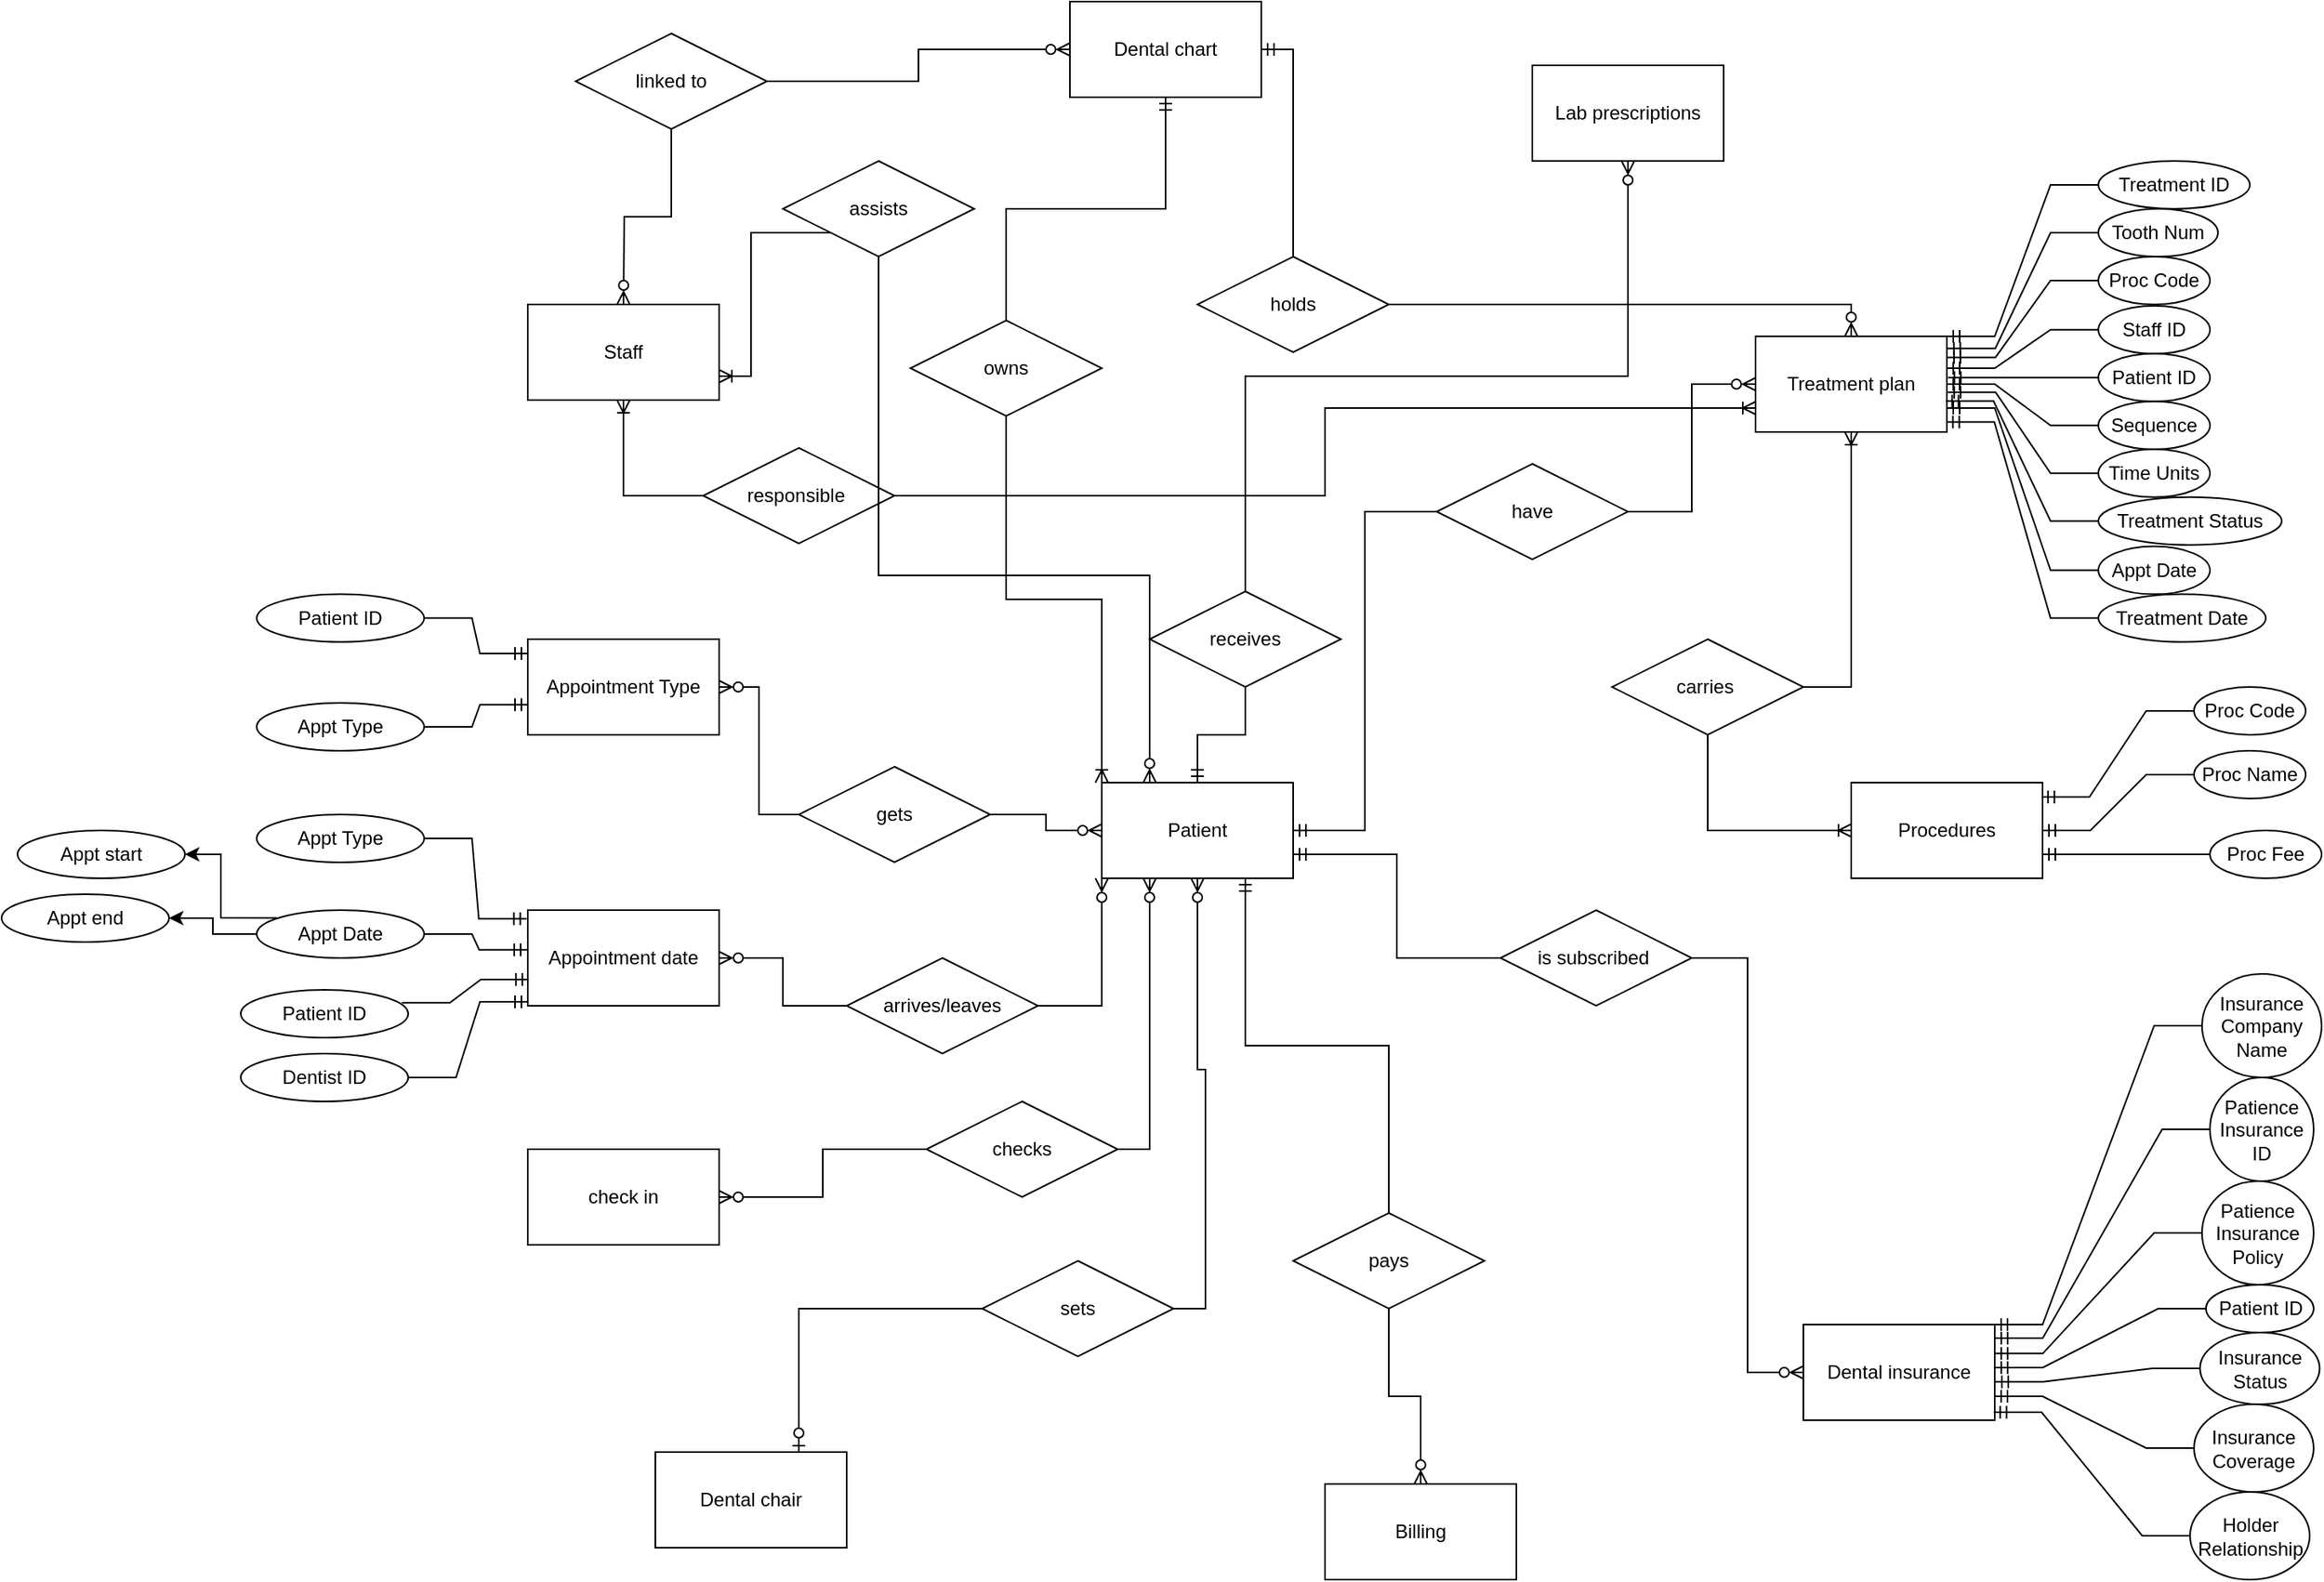 <mxfile version="20.8.11" type="github">
  <diagram id="R2lEEEUBdFMjLlhIrx00" name="Page-1">
    <mxGraphModel dx="3835" dy="1630" grid="1" gridSize="10" guides="1" tooltips="1" connect="1" arrows="1" fold="1" page="1" pageScale="1" pageWidth="850" pageHeight="1100" math="0" shadow="0" extFonts="Permanent Marker^https://fonts.googleapis.com/css?family=Permanent+Marker">
      <root>
        <mxCell id="0" />
        <mxCell id="1" parent="0" />
        <mxCell id="ercUy1B-82u4gP8u4czx-1" value="Staff" style="rounded=0;whiteSpace=wrap;html=1;" vertex="1" parent="1">
          <mxGeometry x="160" y="490" width="120" height="60" as="geometry" />
        </mxCell>
        <mxCell id="ercUy1B-82u4gP8u4czx-2" value="Procedures" style="rounded=0;whiteSpace=wrap;html=1;" vertex="1" parent="1">
          <mxGeometry x="990" y="790" width="120" height="60" as="geometry" />
        </mxCell>
        <mxCell id="ercUy1B-82u4gP8u4czx-3" value="check in" style="rounded=0;whiteSpace=wrap;html=1;" vertex="1" parent="1">
          <mxGeometry x="160" y="1020" width="120" height="60" as="geometry" />
        </mxCell>
        <mxCell id="ercUy1B-82u4gP8u4czx-4" value="Treatment plan" style="rounded=0;whiteSpace=wrap;html=1;" vertex="1" parent="1">
          <mxGeometry x="930" y="510" width="120" height="60" as="geometry" />
        </mxCell>
        <mxCell id="ercUy1B-82u4gP8u4czx-5" value="Patient" style="rounded=0;whiteSpace=wrap;html=1;" vertex="1" parent="1">
          <mxGeometry x="520" y="790" width="120" height="60" as="geometry" />
        </mxCell>
        <mxCell id="ercUy1B-82u4gP8u4czx-6" value="Billing" style="rounded=0;whiteSpace=wrap;html=1;" vertex="1" parent="1">
          <mxGeometry x="660" y="1230" width="120" height="60" as="geometry" />
        </mxCell>
        <mxCell id="ercUy1B-82u4gP8u4czx-7" value="Appointment date" style="rounded=0;whiteSpace=wrap;html=1;" vertex="1" parent="1">
          <mxGeometry x="160" y="870" width="120" height="60" as="geometry" />
        </mxCell>
        <mxCell id="ercUy1B-82u4gP8u4czx-8" value="Lab prescriptions" style="rounded=0;whiteSpace=wrap;html=1;" vertex="1" parent="1">
          <mxGeometry x="790" y="340" width="120" height="60" as="geometry" />
        </mxCell>
        <mxCell id="ercUy1B-82u4gP8u4czx-9" value="Appointment Type" style="rounded=0;whiteSpace=wrap;html=1;" vertex="1" parent="1">
          <mxGeometry x="160" y="700" width="120" height="60" as="geometry" />
        </mxCell>
        <mxCell id="ercUy1B-82u4gP8u4czx-10" value="Dental chair" style="rounded=0;whiteSpace=wrap;html=1;" vertex="1" parent="1">
          <mxGeometry x="240" y="1210" width="120" height="60" as="geometry" />
        </mxCell>
        <mxCell id="ercUy1B-82u4gP8u4czx-11" style="edgeStyle=orthogonalEdgeStyle;rounded=0;orthogonalLoop=1;jettySize=auto;html=1;exitX=0.5;exitY=1;exitDx=0;exitDy=0;entryX=0.5;entryY=1;entryDx=0;entryDy=0;endArrow=ERzeroToMany;endFill=0;" edge="1" parent="1" source="ercUy1B-82u4gP8u4czx-12" target="ercUy1B-82u4gP8u4czx-12">
          <mxGeometry relative="1" as="geometry" />
        </mxCell>
        <mxCell id="ercUy1B-82u4gP8u4czx-12" value="Dental chart" style="rounded=0;whiteSpace=wrap;html=1;" vertex="1" parent="1">
          <mxGeometry x="500" y="300" width="120" height="60" as="geometry" />
        </mxCell>
        <mxCell id="ercUy1B-82u4gP8u4czx-13" value="Dental insurance" style="rounded=0;whiteSpace=wrap;html=1;" vertex="1" parent="1">
          <mxGeometry x="960" y="1130" width="120" height="60" as="geometry" />
        </mxCell>
        <mxCell id="ercUy1B-82u4gP8u4czx-15" style="edgeStyle=orthogonalEdgeStyle;rounded=0;orthogonalLoop=1;jettySize=auto;html=1;exitX=1;exitY=0.5;exitDx=0;exitDy=0;entryX=0;entryY=0.5;entryDx=0;entryDy=0;endArrow=ERzeroToMany;endFill=0;" edge="1" parent="1" source="ercUy1B-82u4gP8u4czx-17" target="ercUy1B-82u4gP8u4czx-4">
          <mxGeometry relative="1" as="geometry">
            <mxPoint x="860" y="600" as="sourcePoint" />
          </mxGeometry>
        </mxCell>
        <mxCell id="ercUy1B-82u4gP8u4czx-16" style="edgeStyle=orthogonalEdgeStyle;rounded=0;orthogonalLoop=1;jettySize=auto;html=1;exitX=0;exitY=0.5;exitDx=0;exitDy=0;entryX=1;entryY=0.5;entryDx=0;entryDy=0;endArrow=ERmandOne;endFill=0;" edge="1" parent="1" source="ercUy1B-82u4gP8u4czx-17" target="ercUy1B-82u4gP8u4czx-5">
          <mxGeometry relative="1" as="geometry">
            <mxPoint x="740" y="600" as="sourcePoint" />
          </mxGeometry>
        </mxCell>
        <mxCell id="ercUy1B-82u4gP8u4czx-17" value="have" style="shape=rhombus;perimeter=rhombusPerimeter;whiteSpace=wrap;html=1;align=center;" vertex="1" parent="1">
          <mxGeometry x="730" y="590" width="120" height="60" as="geometry" />
        </mxCell>
        <mxCell id="ercUy1B-82u4gP8u4czx-18" style="edgeStyle=orthogonalEdgeStyle;rounded=0;orthogonalLoop=1;jettySize=auto;html=1;exitX=0.5;exitY=1;exitDx=0;exitDy=0;entryX=0;entryY=0.5;entryDx=0;entryDy=0;endArrow=ERoneToMany;endFill=0;" edge="1" parent="1" source="ercUy1B-82u4gP8u4czx-20" target="ercUy1B-82u4gP8u4czx-2">
          <mxGeometry relative="1" as="geometry" />
        </mxCell>
        <mxCell id="ercUy1B-82u4gP8u4czx-19" style="edgeStyle=orthogonalEdgeStyle;rounded=0;orthogonalLoop=1;jettySize=auto;html=1;exitX=1;exitY=0.5;exitDx=0;exitDy=0;entryX=0.5;entryY=1;entryDx=0;entryDy=0;endArrow=ERoneToMany;endFill=0;strokeWidth=1;" edge="1" parent="1" source="ercUy1B-82u4gP8u4czx-20" target="ercUy1B-82u4gP8u4czx-4">
          <mxGeometry relative="1" as="geometry" />
        </mxCell>
        <mxCell id="ercUy1B-82u4gP8u4czx-20" value="carries&amp;nbsp;" style="shape=rhombus;perimeter=rhombusPerimeter;whiteSpace=wrap;html=1;align=center;" vertex="1" parent="1">
          <mxGeometry x="840" y="700" width="120" height="60" as="geometry" />
        </mxCell>
        <mxCell id="ercUy1B-82u4gP8u4czx-21" style="edgeStyle=orthogonalEdgeStyle;rounded=0;orthogonalLoop=1;jettySize=auto;html=1;exitX=0.5;exitY=0;exitDx=0;exitDy=0;entryX=0.5;entryY=1;entryDx=0;entryDy=0;endArrow=ERzeroToMany;endFill=0;" edge="1" parent="1" source="ercUy1B-82u4gP8u4czx-23" target="ercUy1B-82u4gP8u4czx-8">
          <mxGeometry relative="1" as="geometry" />
        </mxCell>
        <mxCell id="ercUy1B-82u4gP8u4czx-22" style="edgeStyle=orthogonalEdgeStyle;rounded=0;orthogonalLoop=1;jettySize=auto;html=1;exitX=0.5;exitY=1;exitDx=0;exitDy=0;entryX=0.5;entryY=0;entryDx=0;entryDy=0;endArrow=ERmandOne;endFill=0;" edge="1" parent="1" source="ercUy1B-82u4gP8u4czx-23" target="ercUy1B-82u4gP8u4czx-5">
          <mxGeometry relative="1" as="geometry" />
        </mxCell>
        <mxCell id="ercUy1B-82u4gP8u4czx-23" value="receives" style="shape=rhombus;perimeter=rhombusPerimeter;whiteSpace=wrap;html=1;align=center;" vertex="1" parent="1">
          <mxGeometry x="550" y="670" width="120" height="60" as="geometry" />
        </mxCell>
        <mxCell id="ercUy1B-82u4gP8u4czx-24" style="edgeStyle=orthogonalEdgeStyle;rounded=0;orthogonalLoop=1;jettySize=auto;html=1;exitX=1;exitY=0.5;exitDx=0;exitDy=0;endArrow=ERzeroToMany;endFill=0;entryX=0;entryY=1;entryDx=0;entryDy=0;" edge="1" parent="1" source="ercUy1B-82u4gP8u4czx-26" target="ercUy1B-82u4gP8u4czx-5">
          <mxGeometry relative="1" as="geometry">
            <mxPoint x="520" y="870" as="targetPoint" />
            <Array as="points">
              <mxPoint x="520" y="930" />
            </Array>
          </mxGeometry>
        </mxCell>
        <mxCell id="ercUy1B-82u4gP8u4czx-25" style="edgeStyle=orthogonalEdgeStyle;rounded=0;orthogonalLoop=1;jettySize=auto;html=1;exitX=0;exitY=0.5;exitDx=0;exitDy=0;entryX=1;entryY=0.5;entryDx=0;entryDy=0;endArrow=ERzeroToMany;endFill=0;" edge="1" parent="1" source="ercUy1B-82u4gP8u4czx-26" target="ercUy1B-82u4gP8u4czx-7">
          <mxGeometry relative="1" as="geometry" />
        </mxCell>
        <mxCell id="ercUy1B-82u4gP8u4czx-26" value="arrives/leaves" style="shape=rhombus;perimeter=rhombusPerimeter;whiteSpace=wrap;html=1;align=center;" vertex="1" parent="1">
          <mxGeometry x="360" y="900" width="120" height="60" as="geometry" />
        </mxCell>
        <mxCell id="ercUy1B-82u4gP8u4czx-27" style="edgeStyle=orthogonalEdgeStyle;rounded=0;orthogonalLoop=1;jettySize=auto;html=1;exitX=1;exitY=0.5;exitDx=0;exitDy=0;entryX=0;entryY=0.5;entryDx=0;entryDy=0;endArrow=ERzeroToMany;endFill=0;" edge="1" parent="1" source="ercUy1B-82u4gP8u4czx-29" target="ercUy1B-82u4gP8u4czx-5">
          <mxGeometry relative="1" as="geometry" />
        </mxCell>
        <mxCell id="ercUy1B-82u4gP8u4czx-28" style="edgeStyle=orthogonalEdgeStyle;rounded=0;orthogonalLoop=1;jettySize=auto;html=1;exitX=0;exitY=0.5;exitDx=0;exitDy=0;entryX=1;entryY=0.5;entryDx=0;entryDy=0;endArrow=ERzeroToMany;endFill=0;" edge="1" parent="1" source="ercUy1B-82u4gP8u4czx-29" target="ercUy1B-82u4gP8u4czx-9">
          <mxGeometry relative="1" as="geometry" />
        </mxCell>
        <mxCell id="ercUy1B-82u4gP8u4czx-29" value="gets" style="shape=rhombus;perimeter=rhombusPerimeter;whiteSpace=wrap;html=1;align=center;" vertex="1" parent="1">
          <mxGeometry x="330" y="780" width="120" height="60" as="geometry" />
        </mxCell>
        <mxCell id="ercUy1B-82u4gP8u4czx-30" style="edgeStyle=orthogonalEdgeStyle;rounded=0;orthogonalLoop=1;jettySize=auto;html=1;exitX=0;exitY=0.5;exitDx=0;exitDy=0;entryX=0.5;entryY=1;entryDx=0;entryDy=0;endArrow=ERoneToMany;endFill=0;" edge="1" parent="1" source="ercUy1B-82u4gP8u4czx-32" target="ercUy1B-82u4gP8u4czx-1">
          <mxGeometry relative="1" as="geometry" />
        </mxCell>
        <mxCell id="ercUy1B-82u4gP8u4czx-31" style="edgeStyle=orthogonalEdgeStyle;rounded=0;orthogonalLoop=1;jettySize=auto;html=1;exitX=1;exitY=0.5;exitDx=0;exitDy=0;entryX=0;entryY=0.75;entryDx=0;entryDy=0;endArrow=ERoneToMany;endFill=0;" edge="1" parent="1" source="ercUy1B-82u4gP8u4czx-32" target="ercUy1B-82u4gP8u4czx-4">
          <mxGeometry relative="1" as="geometry" />
        </mxCell>
        <mxCell id="ercUy1B-82u4gP8u4czx-32" value="responsible&amp;nbsp;" style="shape=rhombus;perimeter=rhombusPerimeter;whiteSpace=wrap;html=1;align=center;" vertex="1" parent="1">
          <mxGeometry x="270" y="580" width="120" height="60" as="geometry" />
        </mxCell>
        <mxCell id="ercUy1B-82u4gP8u4czx-33" style="edgeStyle=orthogonalEdgeStyle;rounded=0;orthogonalLoop=1;jettySize=auto;html=1;exitX=1;exitY=0.5;exitDx=0;exitDy=0;entryX=0;entryY=0.5;entryDx=0;entryDy=0;endArrow=ERzeroToMany;endFill=0;" edge="1" parent="1" source="ercUy1B-82u4gP8u4czx-35" target="ercUy1B-82u4gP8u4czx-12">
          <mxGeometry relative="1" as="geometry" />
        </mxCell>
        <mxCell id="ercUy1B-82u4gP8u4czx-34" style="edgeStyle=orthogonalEdgeStyle;rounded=0;orthogonalLoop=1;jettySize=auto;html=1;exitX=0.5;exitY=1;exitDx=0;exitDy=0;endArrow=ERzeroToMany;endFill=0;" edge="1" parent="1" source="ercUy1B-82u4gP8u4czx-35">
          <mxGeometry relative="1" as="geometry">
            <mxPoint x="220" y="490" as="targetPoint" />
          </mxGeometry>
        </mxCell>
        <mxCell id="ercUy1B-82u4gP8u4czx-35" value="linked to" style="shape=rhombus;perimeter=rhombusPerimeter;whiteSpace=wrap;html=1;align=center;" vertex="1" parent="1">
          <mxGeometry x="190" y="320" width="120" height="60" as="geometry" />
        </mxCell>
        <mxCell id="ercUy1B-82u4gP8u4czx-36" style="edgeStyle=orthogonalEdgeStyle;rounded=0;orthogonalLoop=1;jettySize=auto;html=1;exitX=0.5;exitY=1;exitDx=0;exitDy=0;entryX=0;entryY=0;entryDx=0;entryDy=0;endArrow=ERoneToMany;endFill=0;" edge="1" parent="1" source="ercUy1B-82u4gP8u4czx-38" target="ercUy1B-82u4gP8u4czx-5">
          <mxGeometry relative="1" as="geometry" />
        </mxCell>
        <mxCell id="ercUy1B-82u4gP8u4czx-37" style="edgeStyle=orthogonalEdgeStyle;rounded=0;orthogonalLoop=1;jettySize=auto;html=1;exitX=0.5;exitY=0;exitDx=0;exitDy=0;endArrow=ERmandOne;endFill=0;" edge="1" parent="1" source="ercUy1B-82u4gP8u4czx-38" target="ercUy1B-82u4gP8u4czx-12">
          <mxGeometry relative="1" as="geometry">
            <mxPoint x="460" y="430" as="targetPoint" />
          </mxGeometry>
        </mxCell>
        <mxCell id="ercUy1B-82u4gP8u4czx-38" value="owns" style="shape=rhombus;perimeter=rhombusPerimeter;whiteSpace=wrap;html=1;align=center;" vertex="1" parent="1">
          <mxGeometry x="400" y="500" width="120" height="60" as="geometry" />
        </mxCell>
        <mxCell id="ercUy1B-82u4gP8u4czx-39" style="edgeStyle=orthogonalEdgeStyle;rounded=0;orthogonalLoop=1;jettySize=auto;html=1;exitX=0.5;exitY=0;exitDx=0;exitDy=0;entryX=1;entryY=0.5;entryDx=0;entryDy=0;endArrow=ERmandOne;endFill=0;" edge="1" parent="1" source="ercUy1B-82u4gP8u4czx-41" target="ercUy1B-82u4gP8u4czx-12">
          <mxGeometry relative="1" as="geometry" />
        </mxCell>
        <mxCell id="ercUy1B-82u4gP8u4czx-40" style="edgeStyle=orthogonalEdgeStyle;rounded=0;orthogonalLoop=1;jettySize=auto;html=1;exitX=1;exitY=0.5;exitDx=0;exitDy=0;entryX=0.5;entryY=0;entryDx=0;entryDy=0;endArrow=ERzeroToMany;endFill=0;" edge="1" parent="1" source="ercUy1B-82u4gP8u4czx-41" target="ercUy1B-82u4gP8u4czx-4">
          <mxGeometry relative="1" as="geometry" />
        </mxCell>
        <mxCell id="ercUy1B-82u4gP8u4czx-41" value="holds" style="shape=rhombus;perimeter=rhombusPerimeter;whiteSpace=wrap;html=1;align=center;" vertex="1" parent="1">
          <mxGeometry x="580" y="460" width="120" height="60" as="geometry" />
        </mxCell>
        <mxCell id="ercUy1B-82u4gP8u4czx-42" style="edgeStyle=orthogonalEdgeStyle;rounded=0;orthogonalLoop=1;jettySize=auto;html=1;exitX=0;exitY=0.5;exitDx=0;exitDy=0;entryX=1;entryY=0.75;entryDx=0;entryDy=0;endArrow=ERmandOne;endFill=0;" edge="1" parent="1" source="ercUy1B-82u4gP8u4czx-44" target="ercUy1B-82u4gP8u4czx-5">
          <mxGeometry relative="1" as="geometry" />
        </mxCell>
        <mxCell id="ercUy1B-82u4gP8u4czx-43" style="edgeStyle=orthogonalEdgeStyle;rounded=0;orthogonalLoop=1;jettySize=auto;html=1;exitX=1;exitY=0.5;exitDx=0;exitDy=0;entryX=0;entryY=0.5;entryDx=0;entryDy=0;endArrow=ERzeroToMany;endFill=0;" edge="1" parent="1" source="ercUy1B-82u4gP8u4czx-44" target="ercUy1B-82u4gP8u4czx-13">
          <mxGeometry relative="1" as="geometry" />
        </mxCell>
        <mxCell id="ercUy1B-82u4gP8u4czx-44" value="is subscribed&amp;nbsp;" style="shape=rhombus;perimeter=rhombusPerimeter;whiteSpace=wrap;html=1;align=center;" vertex="1" parent="1">
          <mxGeometry x="770" y="870" width="120" height="60" as="geometry" />
        </mxCell>
        <mxCell id="ercUy1B-82u4gP8u4czx-45" style="edgeStyle=orthogonalEdgeStyle;rounded=0;orthogonalLoop=1;jettySize=auto;html=1;exitX=0;exitY=1;exitDx=0;exitDy=0;entryX=1;entryY=0.75;entryDx=0;entryDy=0;endArrow=ERoneToMany;endFill=0;" edge="1" parent="1" source="ercUy1B-82u4gP8u4czx-47" target="ercUy1B-82u4gP8u4czx-1">
          <mxGeometry relative="1" as="geometry" />
        </mxCell>
        <mxCell id="ercUy1B-82u4gP8u4czx-46" style="edgeStyle=orthogonalEdgeStyle;rounded=0;orthogonalLoop=1;jettySize=auto;html=1;exitX=0.5;exitY=1;exitDx=0;exitDy=0;entryX=0.25;entryY=0;entryDx=0;entryDy=0;endArrow=ERzeroToMany;endFill=0;" edge="1" parent="1" source="ercUy1B-82u4gP8u4czx-47" target="ercUy1B-82u4gP8u4czx-5">
          <mxGeometry relative="1" as="geometry">
            <Array as="points">
              <mxPoint x="380" y="660" />
              <mxPoint x="550" y="660" />
            </Array>
          </mxGeometry>
        </mxCell>
        <mxCell id="ercUy1B-82u4gP8u4czx-47" value="assists" style="shape=rhombus;perimeter=rhombusPerimeter;whiteSpace=wrap;html=1;align=center;" vertex="1" parent="1">
          <mxGeometry x="320" y="400" width="120" height="60" as="geometry" />
        </mxCell>
        <mxCell id="ercUy1B-82u4gP8u4czx-48" style="edgeStyle=orthogonalEdgeStyle;rounded=0;orthogonalLoop=1;jettySize=auto;html=1;exitX=1;exitY=0.5;exitDx=0;exitDy=0;entryX=0.25;entryY=1;entryDx=0;entryDy=0;endArrow=ERzeroToMany;endFill=0;" edge="1" parent="1" source="ercUy1B-82u4gP8u4czx-50" target="ercUy1B-82u4gP8u4czx-5">
          <mxGeometry relative="1" as="geometry" />
        </mxCell>
        <mxCell id="ercUy1B-82u4gP8u4czx-49" style="edgeStyle=orthogonalEdgeStyle;rounded=0;orthogonalLoop=1;jettySize=auto;html=1;exitX=0;exitY=0.5;exitDx=0;exitDy=0;entryX=1;entryY=0.5;entryDx=0;entryDy=0;endArrow=ERzeroToMany;endFill=0;" edge="1" parent="1" source="ercUy1B-82u4gP8u4czx-50" target="ercUy1B-82u4gP8u4czx-3">
          <mxGeometry relative="1" as="geometry" />
        </mxCell>
        <mxCell id="ercUy1B-82u4gP8u4czx-50" value="checks" style="shape=rhombus;perimeter=rhombusPerimeter;whiteSpace=wrap;html=1;align=center;" vertex="1" parent="1">
          <mxGeometry x="410" y="990" width="120" height="60" as="geometry" />
        </mxCell>
        <mxCell id="ercUy1B-82u4gP8u4czx-51" style="edgeStyle=orthogonalEdgeStyle;rounded=0;orthogonalLoop=1;jettySize=auto;html=1;exitX=1;exitY=0.5;exitDx=0;exitDy=0;endArrow=ERzeroToMany;endFill=0;" edge="1" parent="1" source="ercUy1B-82u4gP8u4czx-53" target="ercUy1B-82u4gP8u4czx-5">
          <mxGeometry relative="1" as="geometry" />
        </mxCell>
        <mxCell id="ercUy1B-82u4gP8u4czx-52" style="edgeStyle=orthogonalEdgeStyle;rounded=0;orthogonalLoop=1;jettySize=auto;html=1;exitX=0;exitY=0.5;exitDx=0;exitDy=0;entryX=0.75;entryY=0;entryDx=0;entryDy=0;endArrow=ERzeroToOne;endFill=0;" edge="1" parent="1" source="ercUy1B-82u4gP8u4czx-53" target="ercUy1B-82u4gP8u4czx-10">
          <mxGeometry relative="1" as="geometry" />
        </mxCell>
        <mxCell id="ercUy1B-82u4gP8u4czx-53" value="sets" style="shape=rhombus;perimeter=rhombusPerimeter;whiteSpace=wrap;html=1;align=center;" vertex="1" parent="1">
          <mxGeometry x="445" y="1090" width="120" height="60" as="geometry" />
        </mxCell>
        <mxCell id="ercUy1B-82u4gP8u4czx-54" style="edgeStyle=orthogonalEdgeStyle;rounded=0;orthogonalLoop=1;jettySize=auto;html=1;exitX=0.5;exitY=1;exitDx=0;exitDy=0;entryX=0.5;entryY=0;entryDx=0;entryDy=0;endArrow=ERzeroToMany;endFill=0;" edge="1" parent="1" source="ercUy1B-82u4gP8u4czx-56" target="ercUy1B-82u4gP8u4czx-6">
          <mxGeometry relative="1" as="geometry" />
        </mxCell>
        <mxCell id="ercUy1B-82u4gP8u4czx-55" style="edgeStyle=orthogonalEdgeStyle;rounded=0;orthogonalLoop=1;jettySize=auto;html=1;exitX=0.5;exitY=0;exitDx=0;exitDy=0;entryX=0.75;entryY=1;entryDx=0;entryDy=0;endArrow=ERmandOne;endFill=0;" edge="1" parent="1" source="ercUy1B-82u4gP8u4czx-56" target="ercUy1B-82u4gP8u4czx-5">
          <mxGeometry relative="1" as="geometry" />
        </mxCell>
        <mxCell id="ercUy1B-82u4gP8u4czx-56" value="pays" style="shape=rhombus;perimeter=rhombusPerimeter;whiteSpace=wrap;html=1;align=center;" vertex="1" parent="1">
          <mxGeometry x="640" y="1060" width="120" height="60" as="geometry" />
        </mxCell>
        <mxCell id="ercUy1B-82u4gP8u4czx-60" value="Proc Code" style="ellipse;whiteSpace=wrap;html=1;" vertex="1" parent="1">
          <mxGeometry x="1205" y="730" width="70" height="30" as="geometry" />
        </mxCell>
        <mxCell id="ercUy1B-82u4gP8u4czx-67" value="Proc Name" style="ellipse;whiteSpace=wrap;html=1;" vertex="1" parent="1">
          <mxGeometry x="1205" y="770" width="70" height="30" as="geometry" />
        </mxCell>
        <mxCell id="ercUy1B-82u4gP8u4czx-69" value="Proc Fee" style="ellipse;whiteSpace=wrap;html=1;" vertex="1" parent="1">
          <mxGeometry x="1215" y="820" width="70" height="30" as="geometry" />
        </mxCell>
        <mxCell id="ercUy1B-82u4gP8u4czx-71" value="Treatment ID" style="ellipse;whiteSpace=wrap;html=1;" vertex="1" parent="1">
          <mxGeometry x="1145" y="400" width="95" height="30" as="geometry" />
        </mxCell>
        <mxCell id="ercUy1B-82u4gP8u4czx-87" value="" style="edgeStyle=entityRelationEdgeStyle;fontSize=12;html=1;endArrow=ERmandOne;rounded=0;entryX=1;entryY=0;entryDx=0;entryDy=0;exitX=0;exitY=0.5;exitDx=0;exitDy=0;" edge="1" parent="1" source="ercUy1B-82u4gP8u4czx-71" target="ercUy1B-82u4gP8u4czx-4">
          <mxGeometry width="100" height="100" relative="1" as="geometry">
            <mxPoint x="1120" y="480" as="sourcePoint" />
            <mxPoint x="1060" y="500" as="targetPoint" />
          </mxGeometry>
        </mxCell>
        <mxCell id="ercUy1B-82u4gP8u4czx-89" value="Tooth Num" style="ellipse;whiteSpace=wrap;html=1;" vertex="1" parent="1">
          <mxGeometry x="1145" y="430" width="75" height="30" as="geometry" />
        </mxCell>
        <mxCell id="ercUy1B-82u4gP8u4czx-90" value="" style="edgeStyle=entityRelationEdgeStyle;fontSize=12;html=1;endArrow=ERmandOne;rounded=0;exitX=0;exitY=0.5;exitDx=0;exitDy=0;entryX=1.003;entryY=0.127;entryDx=0;entryDy=0;entryPerimeter=0;" edge="1" parent="1" source="ercUy1B-82u4gP8u4czx-89" target="ercUy1B-82u4gP8u4czx-4">
          <mxGeometry width="100" height="100" relative="1" as="geometry">
            <mxPoint x="1130" y="490" as="sourcePoint" />
            <mxPoint x="1120" y="520" as="targetPoint" />
          </mxGeometry>
        </mxCell>
        <mxCell id="ercUy1B-82u4gP8u4czx-91" value="Proc Code" style="ellipse;whiteSpace=wrap;html=1;" vertex="1" parent="1">
          <mxGeometry x="1145" y="460" width="70" height="30" as="geometry" />
        </mxCell>
        <mxCell id="ercUy1B-82u4gP8u4czx-92" value="" style="edgeStyle=entityRelationEdgeStyle;fontSize=12;html=1;endArrow=ERmandOne;rounded=0;exitX=0;exitY=0.5;exitDx=0;exitDy=0;entryX=1.004;entryY=0.22;entryDx=0;entryDy=0;entryPerimeter=0;" edge="1" parent="1" source="ercUy1B-82u4gP8u4czx-91" target="ercUy1B-82u4gP8u4czx-4">
          <mxGeometry width="100" height="100" relative="1" as="geometry">
            <mxPoint x="1130" y="525" as="sourcePoint" />
            <mxPoint x="1050.36" y="552.62" as="targetPoint" />
          </mxGeometry>
        </mxCell>
        <mxCell id="ercUy1B-82u4gP8u4czx-93" value="Staff ID" style="ellipse;whiteSpace=wrap;html=1;" vertex="1" parent="1">
          <mxGeometry x="1145" y="490.9" width="70" height="30" as="geometry" />
        </mxCell>
        <mxCell id="ercUy1B-82u4gP8u4czx-94" value="" style="edgeStyle=entityRelationEdgeStyle;fontSize=12;html=1;endArrow=ERmandOne;rounded=0;exitX=0;exitY=0.5;exitDx=0;exitDy=0;entryX=1;entryY=0.333;entryDx=0;entryDy=0;entryPerimeter=0;" edge="1" parent="1" source="ercUy1B-82u4gP8u4czx-93" target="ercUy1B-82u4gP8u4czx-4">
          <mxGeometry width="100" height="100" relative="1" as="geometry">
            <mxPoint x="1130" y="555.9" as="sourcePoint" />
            <mxPoint x="1050.48" y="554.1" as="targetPoint" />
          </mxGeometry>
        </mxCell>
        <mxCell id="ercUy1B-82u4gP8u4czx-95" value="Patient ID" style="ellipse;whiteSpace=wrap;html=1;" vertex="1" parent="1">
          <mxGeometry x="1145" y="520.9" width="70" height="30" as="geometry" />
        </mxCell>
        <mxCell id="ercUy1B-82u4gP8u4czx-96" value="" style="edgeStyle=entityRelationEdgeStyle;fontSize=12;html=1;endArrow=ERmandOne;rounded=0;exitX=0;exitY=0.5;exitDx=0;exitDy=0;entryX=1.006;entryY=0.431;entryDx=0;entryDy=0;entryPerimeter=0;" edge="1" parent="1" source="ercUy1B-82u4gP8u4czx-95" target="ercUy1B-82u4gP8u4czx-4">
          <mxGeometry width="100" height="100" relative="1" as="geometry">
            <mxPoint x="1130" y="585.9" as="sourcePoint" />
            <mxPoint x="1050.0" y="559.98" as="targetPoint" />
          </mxGeometry>
        </mxCell>
        <mxCell id="ercUy1B-82u4gP8u4czx-97" value="Sequence" style="ellipse;whiteSpace=wrap;html=1;" vertex="1" parent="1">
          <mxGeometry x="1145" y="550.9" width="70" height="30" as="geometry" />
        </mxCell>
        <mxCell id="ercUy1B-82u4gP8u4czx-98" value="" style="edgeStyle=entityRelationEdgeStyle;fontSize=12;html=1;endArrow=ERmandOne;rounded=0;entryX=1;entryY=0.5;entryDx=0;entryDy=0;exitX=0;exitY=0.5;exitDx=0;exitDy=0;" edge="1" parent="1" source="ercUy1B-82u4gP8u4czx-97" target="ercUy1B-82u4gP8u4czx-4">
          <mxGeometry width="100" height="100" relative="1" as="geometry">
            <mxPoint x="1120" y="630.9" as="sourcePoint" />
            <mxPoint x="1050" y="660.9" as="targetPoint" />
          </mxGeometry>
        </mxCell>
        <mxCell id="ercUy1B-82u4gP8u4czx-99" value="Time Units" style="ellipse;whiteSpace=wrap;html=1;" vertex="1" parent="1">
          <mxGeometry x="1145" y="580.9" width="70" height="30" as="geometry" />
        </mxCell>
        <mxCell id="ercUy1B-82u4gP8u4czx-100" value="" style="edgeStyle=entityRelationEdgeStyle;fontSize=12;html=1;endArrow=ERmandOne;rounded=0;exitX=0;exitY=0.5;exitDx=0;exitDy=0;entryX=1.005;entryY=0.586;entryDx=0;entryDy=0;entryPerimeter=0;" edge="1" parent="1" source="ercUy1B-82u4gP8u4czx-99" target="ercUy1B-82u4gP8u4czx-4">
          <mxGeometry width="100" height="100" relative="1" as="geometry">
            <mxPoint x="1130" y="640.9" as="sourcePoint" />
            <mxPoint x="1060" y="570" as="targetPoint" />
          </mxGeometry>
        </mxCell>
        <mxCell id="ercUy1B-82u4gP8u4czx-101" value="Treatment Status" style="ellipse;whiteSpace=wrap;html=1;" vertex="1" parent="1">
          <mxGeometry x="1145" y="610.9" width="115" height="30" as="geometry" />
        </mxCell>
        <mxCell id="ercUy1B-82u4gP8u4czx-102" value="" style="edgeStyle=entityRelationEdgeStyle;fontSize=12;html=1;endArrow=ERmandOne;rounded=0;exitX=0;exitY=0.5;exitDx=0;exitDy=0;entryX=0.994;entryY=0.677;entryDx=0;entryDy=0;entryPerimeter=0;" edge="1" parent="1" source="ercUy1B-82u4gP8u4czx-101" target="ercUy1B-82u4gP8u4czx-4">
          <mxGeometry width="100" height="100" relative="1" as="geometry">
            <mxPoint x="1130" y="675.9" as="sourcePoint" />
            <mxPoint x="1050.48" y="674.1" as="targetPoint" />
          </mxGeometry>
        </mxCell>
        <mxCell id="ercUy1B-82u4gP8u4czx-103" value="Appt Date" style="ellipse;whiteSpace=wrap;html=1;" vertex="1" parent="1">
          <mxGeometry x="1145" y="641.8" width="70" height="30" as="geometry" />
        </mxCell>
        <mxCell id="ercUy1B-82u4gP8u4czx-104" value="" style="edgeStyle=entityRelationEdgeStyle;fontSize=12;html=1;endArrow=ERmandOne;rounded=0;exitX=0;exitY=0.5;exitDx=0;exitDy=0;entryX=1;entryY=0.75;entryDx=0;entryDy=0;" edge="1" parent="1" source="ercUy1B-82u4gP8u4czx-103" target="ercUy1B-82u4gP8u4czx-4">
          <mxGeometry width="100" height="100" relative="1" as="geometry">
            <mxPoint x="1130" y="706.8" as="sourcePoint" />
            <mxPoint x="1050" y="680.88" as="targetPoint" />
          </mxGeometry>
        </mxCell>
        <mxCell id="ercUy1B-82u4gP8u4czx-105" value="Treatment Date" style="ellipse;whiteSpace=wrap;html=1;" vertex="1" parent="1">
          <mxGeometry x="1145" y="671.8" width="105" height="30" as="geometry" />
        </mxCell>
        <mxCell id="ercUy1B-82u4gP8u4czx-106" value="" style="edgeStyle=entityRelationEdgeStyle;fontSize=12;html=1;endArrow=ERmandOne;rounded=0;exitX=0;exitY=0.5;exitDx=0;exitDy=0;entryX=0.998;entryY=0.896;entryDx=0;entryDy=0;entryPerimeter=0;" edge="1" parent="1" source="ercUy1B-82u4gP8u4czx-105" target="ercUy1B-82u4gP8u4czx-4">
          <mxGeometry width="100" height="100" relative="1" as="geometry">
            <mxPoint x="1130" y="736.8" as="sourcePoint" />
            <mxPoint x="1050.72" y="686.76" as="targetPoint" />
          </mxGeometry>
        </mxCell>
        <mxCell id="ercUy1B-82u4gP8u4czx-113" value="" style="edgeStyle=entityRelationEdgeStyle;fontSize=12;html=1;endArrow=ERmandOne;rounded=0;entryX=0.995;entryY=0.151;entryDx=0;entryDy=0;entryPerimeter=0;exitX=0;exitY=0.5;exitDx=0;exitDy=0;" edge="1" parent="1" source="ercUy1B-82u4gP8u4czx-60" target="ercUy1B-82u4gP8u4czx-2">
          <mxGeometry width="100" height="100" relative="1" as="geometry">
            <mxPoint x="1150" y="840" as="sourcePoint" />
            <mxPoint x="1250" y="740" as="targetPoint" />
          </mxGeometry>
        </mxCell>
        <mxCell id="ercUy1B-82u4gP8u4czx-114" value="" style="edgeStyle=entityRelationEdgeStyle;fontSize=12;html=1;endArrow=ERmandOne;rounded=0;exitX=0;exitY=0.5;exitDx=0;exitDy=0;entryX=1;entryY=0.5;entryDx=0;entryDy=0;" edge="1" parent="1" source="ercUy1B-82u4gP8u4czx-67" target="ercUy1B-82u4gP8u4czx-2">
          <mxGeometry width="100" height="100" relative="1" as="geometry">
            <mxPoint x="1220" y="760" as="sourcePoint" />
            <mxPoint x="1110" y="810" as="targetPoint" />
          </mxGeometry>
        </mxCell>
        <mxCell id="ercUy1B-82u4gP8u4czx-115" value="" style="edgeStyle=entityRelationEdgeStyle;fontSize=12;html=1;endArrow=ERmandOne;rounded=0;exitX=0;exitY=0.5;exitDx=0;exitDy=0;entryX=1;entryY=0.75;entryDx=0;entryDy=0;" edge="1" parent="1" source="ercUy1B-82u4gP8u4czx-69" target="ercUy1B-82u4gP8u4czx-2">
          <mxGeometry width="100" height="100" relative="1" as="geometry">
            <mxPoint x="1220" y="820" as="sourcePoint" />
            <mxPoint x="1125" y="855" as="targetPoint" />
          </mxGeometry>
        </mxCell>
        <mxCell id="ercUy1B-82u4gP8u4czx-116" value="Insurance Company Name" style="ellipse;whiteSpace=wrap;html=1;" vertex="1" parent="1">
          <mxGeometry x="1210" y="910" width="75" height="65" as="geometry" />
        </mxCell>
        <mxCell id="ercUy1B-82u4gP8u4czx-117" value="Patience Insurance ID" style="ellipse;whiteSpace=wrap;html=1;" vertex="1" parent="1">
          <mxGeometry x="1215" y="975" width="65" height="65" as="geometry" />
        </mxCell>
        <mxCell id="ercUy1B-82u4gP8u4czx-118" value="Patience Insurance Policy&lt;br&gt;" style="ellipse;whiteSpace=wrap;html=1;" vertex="1" parent="1">
          <mxGeometry x="1210" y="1040" width="70" height="65" as="geometry" />
        </mxCell>
        <mxCell id="ercUy1B-82u4gP8u4czx-119" value="Patient ID" style="ellipse;whiteSpace=wrap;html=1;" vertex="1" parent="1">
          <mxGeometry x="1212.5" y="1105" width="67.5" height="30" as="geometry" />
        </mxCell>
        <mxCell id="ercUy1B-82u4gP8u4czx-120" value="Insurance Status" style="ellipse;whiteSpace=wrap;html=1;" vertex="1" parent="1">
          <mxGeometry x="1208.75" y="1135" width="75" height="45" as="geometry" />
        </mxCell>
        <mxCell id="ercUy1B-82u4gP8u4czx-121" value="Insurance Coverage" style="ellipse;whiteSpace=wrap;html=1;" vertex="1" parent="1">
          <mxGeometry x="1205" y="1180" width="75" height="55" as="geometry" />
        </mxCell>
        <mxCell id="ercUy1B-82u4gP8u4czx-122" value="Holder Relationship" style="ellipse;whiteSpace=wrap;html=1;" vertex="1" parent="1">
          <mxGeometry x="1202.5" y="1235" width="75" height="55" as="geometry" />
        </mxCell>
        <mxCell id="ercUy1B-82u4gP8u4czx-123" value="" style="edgeStyle=entityRelationEdgeStyle;fontSize=12;html=1;endArrow=ERmandOne;rounded=0;exitX=0;exitY=0.5;exitDx=0;exitDy=0;entryX=1;entryY=0;entryDx=0;entryDy=0;" edge="1" parent="1" source="ercUy1B-82u4gP8u4czx-116" target="ercUy1B-82u4gP8u4czx-13">
          <mxGeometry width="100" height="100" relative="1" as="geometry">
            <mxPoint x="1050" y="1220" as="sourcePoint" />
            <mxPoint x="1079" y="1138" as="targetPoint" />
          </mxGeometry>
        </mxCell>
        <mxCell id="ercUy1B-82u4gP8u4czx-124" value="" style="edgeStyle=entityRelationEdgeStyle;fontSize=12;html=1;endArrow=ERmandOne;rounded=0;entryX=1.001;entryY=0.142;entryDx=0;entryDy=0;exitX=0;exitY=0.5;exitDx=0;exitDy=0;entryPerimeter=0;" edge="1" parent="1" source="ercUy1B-82u4gP8u4czx-117" target="ercUy1B-82u4gP8u4czx-13">
          <mxGeometry width="100" height="100" relative="1" as="geometry">
            <mxPoint x="1225" y="1050" as="sourcePoint" />
            <mxPoint x="1088.92" y="1147.62" as="targetPoint" />
          </mxGeometry>
        </mxCell>
        <mxCell id="ercUy1B-82u4gP8u4czx-125" value="" style="edgeStyle=entityRelationEdgeStyle;fontSize=12;html=1;endArrow=ERmandOne;rounded=0;exitX=0;exitY=0.5;exitDx=0;exitDy=0;entryX=1.001;entryY=0.303;entryDx=0;entryDy=0;entryPerimeter=0;" edge="1" parent="1" source="ercUy1B-82u4gP8u4czx-118" target="ercUy1B-82u4gP8u4czx-13">
          <mxGeometry width="100" height="100" relative="1" as="geometry">
            <mxPoint x="1225" y="1090" as="sourcePoint" />
            <mxPoint x="1080" y="1160" as="targetPoint" />
          </mxGeometry>
        </mxCell>
        <mxCell id="ercUy1B-82u4gP8u4czx-126" value="" style="edgeStyle=entityRelationEdgeStyle;fontSize=12;html=1;endArrow=ERmandOne;rounded=0;exitX=0;exitY=0.5;exitDx=0;exitDy=0;entryX=1.001;entryY=0.45;entryDx=0;entryDy=0;entryPerimeter=0;" edge="1" parent="1" source="ercUy1B-82u4gP8u4czx-119" target="ercUy1B-82u4gP8u4czx-13">
          <mxGeometry width="100" height="100" relative="1" as="geometry">
            <mxPoint x="1225" y="1130" as="sourcePoint" />
            <mxPoint x="1080" y="1170" as="targetPoint" />
          </mxGeometry>
        </mxCell>
        <mxCell id="ercUy1B-82u4gP8u4czx-127" value="" style="edgeStyle=entityRelationEdgeStyle;fontSize=12;html=1;endArrow=ERmandOne;rounded=0;entryX=1.004;entryY=0.598;entryDx=0;entryDy=0;exitX=0;exitY=0.5;exitDx=0;exitDy=0;entryPerimeter=0;" edge="1" parent="1" source="ercUy1B-82u4gP8u4czx-120" target="ercUy1B-82u4gP8u4czx-13">
          <mxGeometry width="100" height="100" relative="1" as="geometry">
            <mxPoint x="1225" y="1170" as="sourcePoint" />
            <mxPoint x="1091.56" y="1178.22" as="targetPoint" />
          </mxGeometry>
        </mxCell>
        <mxCell id="ercUy1B-82u4gP8u4czx-128" value="" style="edgeStyle=entityRelationEdgeStyle;fontSize=12;html=1;endArrow=ERmandOne;rounded=0;entryX=1;entryY=0.75;entryDx=0;entryDy=0;exitX=0;exitY=0.5;exitDx=0;exitDy=0;" edge="1" parent="1" source="ercUy1B-82u4gP8u4czx-121" target="ercUy1B-82u4gP8u4czx-13">
          <mxGeometry width="100" height="100" relative="1" as="geometry">
            <mxPoint x="1225.0" y="1210" as="sourcePoint" />
            <mxPoint x="1090.48" y="1175.88" as="targetPoint" />
          </mxGeometry>
        </mxCell>
        <mxCell id="ercUy1B-82u4gP8u4czx-129" value="" style="edgeStyle=entityRelationEdgeStyle;fontSize=12;html=1;endArrow=ERmandOne;rounded=0;entryX=0.995;entryY=0.917;entryDx=0;entryDy=0;exitX=0;exitY=0.5;exitDx=0;exitDy=0;entryPerimeter=0;" edge="1" parent="1" source="ercUy1B-82u4gP8u4czx-122" target="ercUy1B-82u4gP8u4czx-13">
          <mxGeometry width="100" height="100" relative="1" as="geometry">
            <mxPoint x="1225.0" y="1250" as="sourcePoint" />
            <mxPoint x="1090.0" y="1185" as="targetPoint" />
          </mxGeometry>
        </mxCell>
        <mxCell id="ercUy1B-82u4gP8u4czx-130" value="Appt Type" style="ellipse;whiteSpace=wrap;html=1;" vertex="1" parent="1">
          <mxGeometry x="-10" y="740" width="105" height="30" as="geometry" />
        </mxCell>
        <mxCell id="ercUy1B-82u4gP8u4czx-131" value="Patient ID" style="ellipse;whiteSpace=wrap;html=1;" vertex="1" parent="1">
          <mxGeometry x="-10" y="671.8" width="105" height="30" as="geometry" />
        </mxCell>
        <mxCell id="ercUy1B-82u4gP8u4czx-132" value="" style="edgeStyle=entityRelationEdgeStyle;fontSize=12;html=1;endArrow=ERmandOne;rounded=0;entryX=0;entryY=0.15;entryDx=0;entryDy=0;entryPerimeter=0;exitX=1;exitY=0.5;exitDx=0;exitDy=0;" edge="1" parent="1" source="ercUy1B-82u4gP8u4czx-131" target="ercUy1B-82u4gP8u4czx-9">
          <mxGeometry width="100" height="100" relative="1" as="geometry">
            <mxPoint x="50" y="830" as="sourcePoint" />
            <mxPoint x="150" y="730" as="targetPoint" />
          </mxGeometry>
        </mxCell>
        <mxCell id="ercUy1B-82u4gP8u4czx-134" value="" style="edgeStyle=entityRelationEdgeStyle;fontSize=12;html=1;endArrow=ERmandOne;rounded=0;entryX=0;entryY=0.15;entryDx=0;entryDy=0;entryPerimeter=0;exitX=1;exitY=0.5;exitDx=0;exitDy=0;" edge="1" parent="1" source="ercUy1B-82u4gP8u4czx-130">
          <mxGeometry width="100" height="100" relative="1" as="geometry">
            <mxPoint x="95" y="718.9" as="sourcePoint" />
            <mxPoint x="160" y="741.1" as="targetPoint" />
          </mxGeometry>
        </mxCell>
        <mxCell id="ercUy1B-82u4gP8u4czx-135" value="Appt Type" style="ellipse;whiteSpace=wrap;html=1;" vertex="1" parent="1">
          <mxGeometry x="-10" y="810" width="105" height="30" as="geometry" />
        </mxCell>
        <mxCell id="ercUy1B-82u4gP8u4czx-136" value="Appt start" style="ellipse;whiteSpace=wrap;html=1;" vertex="1" parent="1">
          <mxGeometry x="-160" y="820" width="105" height="30" as="geometry" />
        </mxCell>
        <mxCell id="ercUy1B-82u4gP8u4czx-137" value="Appt end" style="ellipse;whiteSpace=wrap;html=1;" vertex="1" parent="1">
          <mxGeometry x="-170" y="860" width="105" height="30" as="geometry" />
        </mxCell>
        <mxCell id="ercUy1B-82u4gP8u4czx-150" style="edgeStyle=orthogonalEdgeStyle;rounded=0;orthogonalLoop=1;jettySize=auto;html=1;entryX=1;entryY=0.5;entryDx=0;entryDy=0;exitX=0.12;exitY=0.161;exitDx=0;exitDy=0;exitPerimeter=0;" edge="1" parent="1" source="ercUy1B-82u4gP8u4czx-138" target="ercUy1B-82u4gP8u4czx-136">
          <mxGeometry relative="1" as="geometry">
            <mxPoint y="875" as="sourcePoint" />
          </mxGeometry>
        </mxCell>
        <mxCell id="ercUy1B-82u4gP8u4czx-151" style="edgeStyle=orthogonalEdgeStyle;rounded=0;orthogonalLoop=1;jettySize=auto;html=1;exitX=0;exitY=0.5;exitDx=0;exitDy=0;entryX=1;entryY=0.5;entryDx=0;entryDy=0;" edge="1" parent="1" source="ercUy1B-82u4gP8u4czx-138" target="ercUy1B-82u4gP8u4czx-137">
          <mxGeometry relative="1" as="geometry" />
        </mxCell>
        <mxCell id="ercUy1B-82u4gP8u4czx-138" value="Appt Date" style="ellipse;whiteSpace=wrap;html=1;" vertex="1" parent="1">
          <mxGeometry x="-10" y="870" width="105" height="30" as="geometry" />
        </mxCell>
        <mxCell id="ercUy1B-82u4gP8u4czx-144" value="Patient ID" style="ellipse;whiteSpace=wrap;html=1;" vertex="1" parent="1">
          <mxGeometry x="-20" y="920" width="105" height="30" as="geometry" />
        </mxCell>
        <mxCell id="ercUy1B-82u4gP8u4czx-145" value="Dentist ID" style="ellipse;whiteSpace=wrap;html=1;" vertex="1" parent="1">
          <mxGeometry x="-20" y="960" width="105" height="30" as="geometry" />
        </mxCell>
        <mxCell id="ercUy1B-82u4gP8u4czx-146" value="" style="edgeStyle=entityRelationEdgeStyle;fontSize=12;html=1;endArrow=ERmandOne;rounded=0;exitX=1;exitY=0.5;exitDx=0;exitDy=0;entryX=-0.004;entryY=0.414;entryDx=0;entryDy=0;entryPerimeter=0;" edge="1" parent="1" source="ercUy1B-82u4gP8u4czx-138" target="ercUy1B-82u4gP8u4czx-7">
          <mxGeometry width="100" height="100" relative="1" as="geometry">
            <mxPoint x="60" y="975" as="sourcePoint" />
            <mxPoint x="160" y="875" as="targetPoint" />
          </mxGeometry>
        </mxCell>
        <mxCell id="ercUy1B-82u4gP8u4czx-147" value="" style="edgeStyle=entityRelationEdgeStyle;fontSize=12;html=1;endArrow=ERmandOne;rounded=0;exitX=0.963;exitY=0.272;exitDx=0;exitDy=0;exitPerimeter=0;entryX=0.005;entryY=0.724;entryDx=0;entryDy=0;entryPerimeter=0;" edge="1" parent="1" source="ercUy1B-82u4gP8u4czx-144" target="ercUy1B-82u4gP8u4czx-7">
          <mxGeometry width="100" height="100" relative="1" as="geometry">
            <mxPoint x="105" y="914.52" as="sourcePoint" />
            <mxPoint x="160" y="900" as="targetPoint" />
          </mxGeometry>
        </mxCell>
        <mxCell id="ercUy1B-82u4gP8u4czx-148" value="" style="edgeStyle=entityRelationEdgeStyle;fontSize=12;html=1;endArrow=ERmandOne;rounded=0;exitX=1;exitY=0.5;exitDx=0;exitDy=0;" edge="1" parent="1" source="ercUy1B-82u4gP8u4czx-145">
          <mxGeometry width="100" height="100" relative="1" as="geometry">
            <mxPoint x="101.115" y="948.64" as="sourcePoint" />
            <mxPoint x="160" y="927.5" as="targetPoint" />
          </mxGeometry>
        </mxCell>
        <mxCell id="ercUy1B-82u4gP8u4czx-155" value="" style="edgeStyle=entityRelationEdgeStyle;fontSize=12;html=1;endArrow=ERmandOne;rounded=0;entryX=-0.006;entryY=0.09;entryDx=0;entryDy=0;entryPerimeter=0;" edge="1" parent="1" source="ercUy1B-82u4gP8u4czx-135" target="ercUy1B-82u4gP8u4czx-7">
          <mxGeometry width="100" height="100" relative="1" as="geometry">
            <mxPoint x="40" y="940" as="sourcePoint" />
            <mxPoint x="140" y="840" as="targetPoint" />
          </mxGeometry>
        </mxCell>
      </root>
    </mxGraphModel>
  </diagram>
</mxfile>

